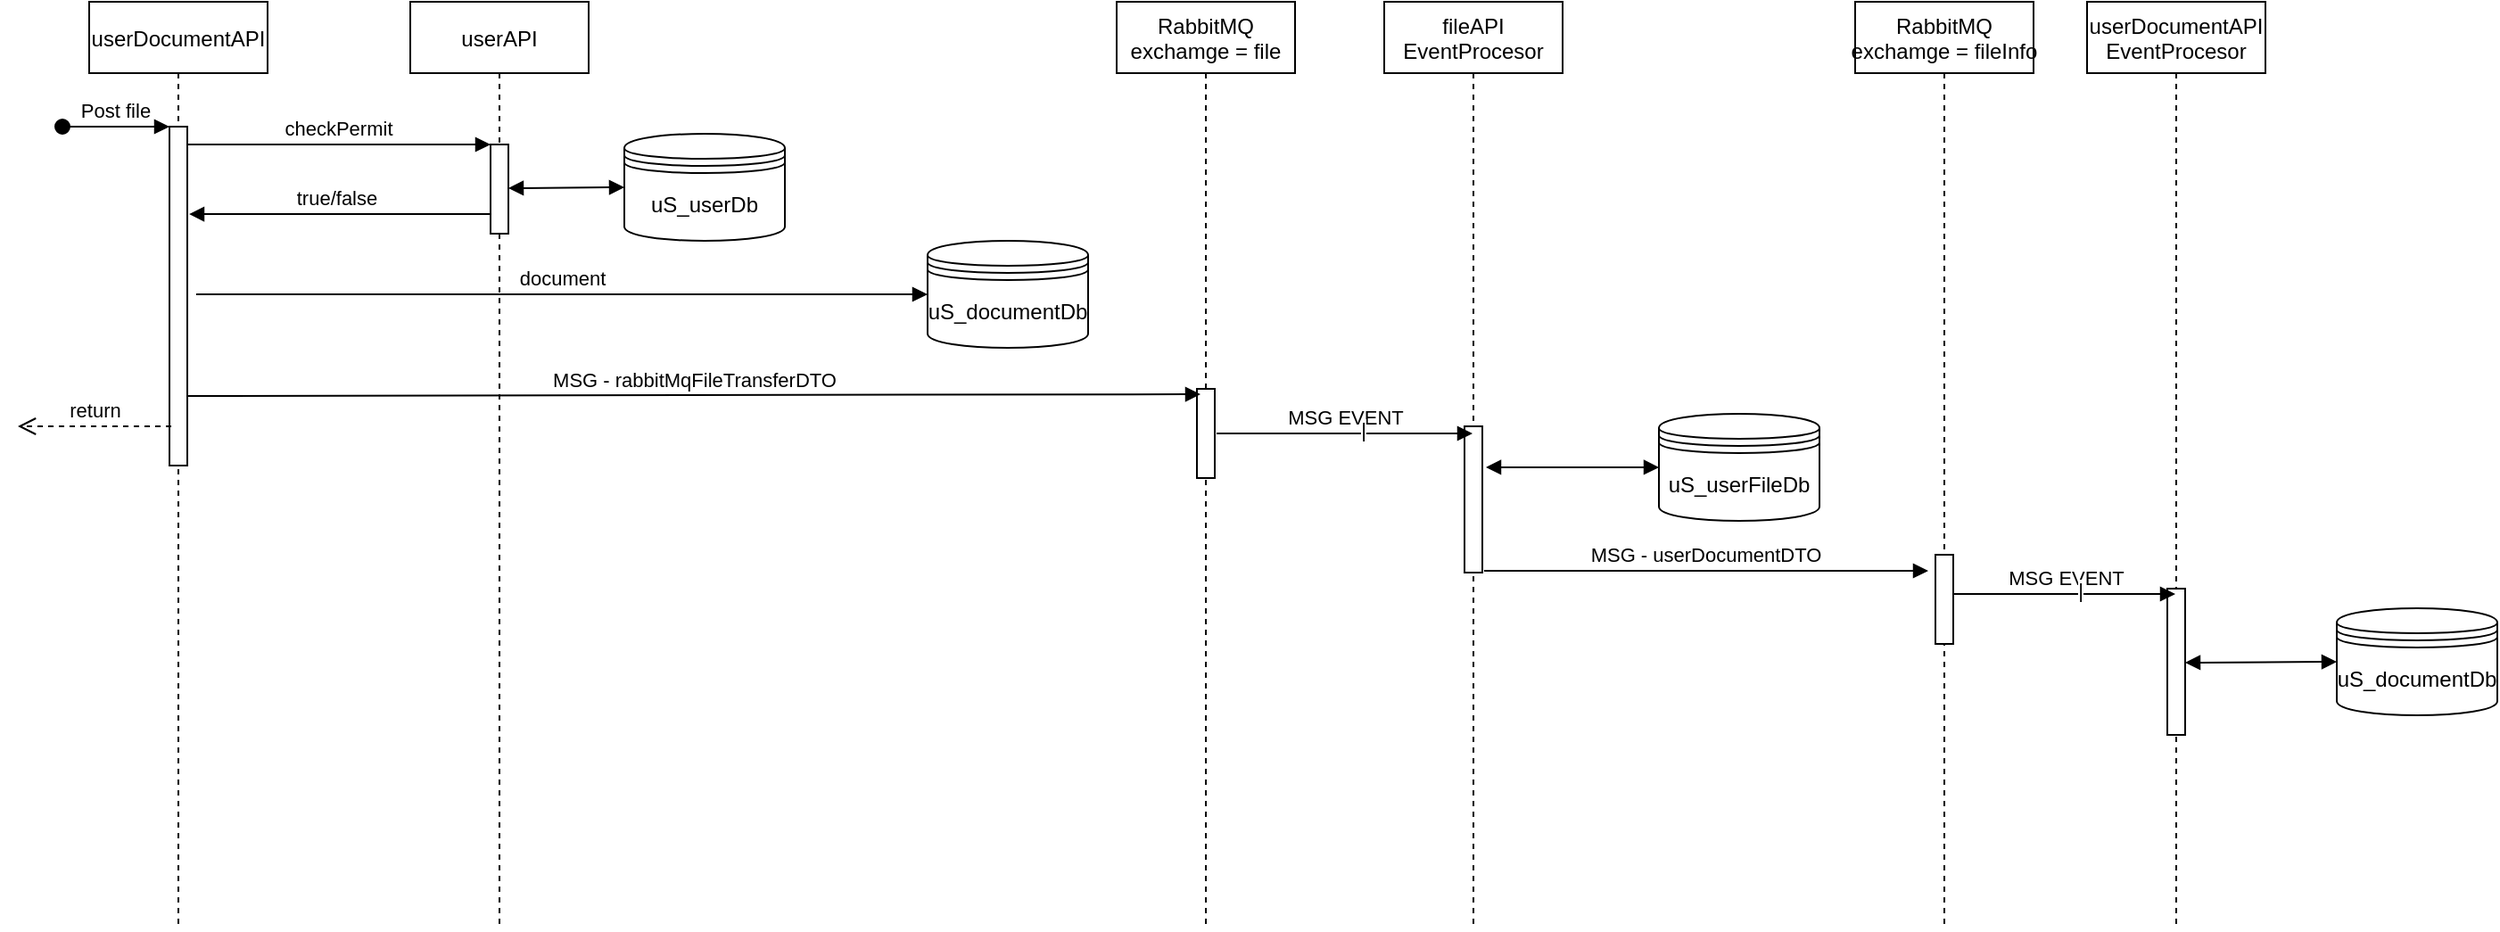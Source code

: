 <mxfile version="20.3.0" type="device"><diagram id="kgpKYQtTHZ0yAKxKKP6v" name="Page-1"><mxGraphModel dx="1422" dy="875" grid="1" gridSize="10" guides="1" tooltips="1" connect="1" arrows="1" fold="1" page="1" pageScale="1" pageWidth="850" pageHeight="1100" math="0" shadow="0"><root><mxCell id="0"/><mxCell id="1" parent="0"/><mxCell id="3nuBFxr9cyL0pnOWT2aG-1" value="userDocumentAPI" style="shape=umlLifeline;perimeter=lifelinePerimeter;container=1;collapsible=0;recursiveResize=0;rounded=0;shadow=0;strokeWidth=1;" parent="1" vertex="1"><mxGeometry x="120" y="80" width="100" height="520" as="geometry"/></mxCell><mxCell id="3nuBFxr9cyL0pnOWT2aG-2" value="" style="points=[];perimeter=orthogonalPerimeter;rounded=0;shadow=0;strokeWidth=1;" parent="3nuBFxr9cyL0pnOWT2aG-1" vertex="1"><mxGeometry x="45" y="70" width="10" height="190" as="geometry"/></mxCell><mxCell id="3nuBFxr9cyL0pnOWT2aG-3" value="Post file" style="verticalAlign=bottom;startArrow=oval;endArrow=block;startSize=8;shadow=0;strokeWidth=1;" parent="3nuBFxr9cyL0pnOWT2aG-1" target="3nuBFxr9cyL0pnOWT2aG-2" edge="1"><mxGeometry relative="1" as="geometry"><mxPoint x="-15" y="70" as="sourcePoint"/></mxGeometry></mxCell><mxCell id="_0nwBIxoTh0kPPB1CvKU-12" value="return" style="html=1;verticalAlign=bottom;endArrow=open;dashed=1;endSize=8;rounded=0;exitX=0.1;exitY=0.884;exitDx=0;exitDy=0;exitPerimeter=0;" edge="1" parent="3nuBFxr9cyL0pnOWT2aG-1" source="3nuBFxr9cyL0pnOWT2aG-2"><mxGeometry relative="1" as="geometry"><mxPoint x="40" y="240" as="sourcePoint"/><mxPoint x="-40" y="238" as="targetPoint"/></mxGeometry></mxCell><mxCell id="3nuBFxr9cyL0pnOWT2aG-5" value="userAPI" style="shape=umlLifeline;perimeter=lifelinePerimeter;container=1;collapsible=0;recursiveResize=0;rounded=0;shadow=0;strokeWidth=1;" parent="1" vertex="1"><mxGeometry x="300" y="80" width="100" height="520" as="geometry"/></mxCell><mxCell id="3nuBFxr9cyL0pnOWT2aG-6" value="" style="points=[];perimeter=orthogonalPerimeter;rounded=0;shadow=0;strokeWidth=1;" parent="3nuBFxr9cyL0pnOWT2aG-5" vertex="1"><mxGeometry x="45" y="80" width="10" height="50" as="geometry"/></mxCell><mxCell id="_0nwBIxoTh0kPPB1CvKU-3" value="" style="endArrow=block;startArrow=block;endFill=1;startFill=1;html=1;rounded=0;entryX=0;entryY=0.5;entryDx=0;entryDy=0;" edge="1" parent="3nuBFxr9cyL0pnOWT2aG-5" target="_0nwBIxoTh0kPPB1CvKU-1"><mxGeometry width="160" relative="1" as="geometry"><mxPoint x="55" y="104.5" as="sourcePoint"/><mxPoint x="215" y="104.5" as="targetPoint"/></mxGeometry></mxCell><mxCell id="3nuBFxr9cyL0pnOWT2aG-8" value="checkPermit" style="verticalAlign=bottom;endArrow=block;entryX=0;entryY=0;shadow=0;strokeWidth=1;" parent="1" source="3nuBFxr9cyL0pnOWT2aG-2" target="3nuBFxr9cyL0pnOWT2aG-6" edge="1"><mxGeometry relative="1" as="geometry"><mxPoint x="275" y="160" as="sourcePoint"/></mxGeometry></mxCell><mxCell id="3nuBFxr9cyL0pnOWT2aG-9" value="true/false" style="verticalAlign=bottom;endArrow=block;shadow=0;strokeWidth=1;entryX=1.1;entryY=0.258;entryDx=0;entryDy=0;entryPerimeter=0;" parent="1" target="3nuBFxr9cyL0pnOWT2aG-2" edge="1"><mxGeometry x="0.015" relative="1" as="geometry"><mxPoint x="345" y="199" as="sourcePoint"/><mxPoint x="180" y="200" as="targetPoint"/><Array as="points"><mxPoint x="260" y="199"/></Array><mxPoint as="offset"/></mxGeometry></mxCell><mxCell id="_0nwBIxoTh0kPPB1CvKU-1" value="uS_userDb" style="shape=datastore;whiteSpace=wrap;html=1;" vertex="1" parent="1"><mxGeometry x="420" y="154" width="90" height="60" as="geometry"/></mxCell><mxCell id="_0nwBIxoTh0kPPB1CvKU-4" value="RabbitMQ&#10;exchamge = file" style="shape=umlLifeline;perimeter=lifelinePerimeter;container=1;collapsible=0;recursiveResize=0;rounded=0;shadow=0;strokeWidth=1;" vertex="1" parent="1"><mxGeometry x="696" y="80" width="100" height="520" as="geometry"/></mxCell><mxCell id="_0nwBIxoTh0kPPB1CvKU-5" value="" style="points=[];perimeter=orthogonalPerimeter;rounded=0;shadow=0;strokeWidth=1;" vertex="1" parent="_0nwBIxoTh0kPPB1CvKU-4"><mxGeometry x="45" y="217" width="10" height="50" as="geometry"/></mxCell><mxCell id="_0nwBIxoTh0kPPB1CvKU-7" value="MSG - rabbitMqFileTransferDTO" style="html=1;verticalAlign=bottom;endArrow=block;rounded=0;exitX=1;exitY=0.795;exitDx=0;exitDy=0;exitPerimeter=0;entryX=0.2;entryY=0.06;entryDx=0;entryDy=0;entryPerimeter=0;" edge="1" parent="1" source="3nuBFxr9cyL0pnOWT2aG-2" target="_0nwBIxoTh0kPPB1CvKU-5"><mxGeometry width="80" relative="1" as="geometry"><mxPoint x="175" y="238.97" as="sourcePoint"/><mxPoint x="290" y="241" as="targetPoint"/></mxGeometry></mxCell><mxCell id="_0nwBIxoTh0kPPB1CvKU-8" value="fileAPI&#10;EventProcesor" style="shape=umlLifeline;perimeter=lifelinePerimeter;container=1;collapsible=0;recursiveResize=0;rounded=0;shadow=0;strokeWidth=1;" vertex="1" parent="1"><mxGeometry x="846" y="80" width="100" height="520" as="geometry"/></mxCell><mxCell id="_0nwBIxoTh0kPPB1CvKU-9" value="" style="points=[];perimeter=orthogonalPerimeter;rounded=0;shadow=0;strokeWidth=1;" vertex="1" parent="_0nwBIxoTh0kPPB1CvKU-8"><mxGeometry x="45" y="238" width="10" height="82" as="geometry"/></mxCell><mxCell id="_0nwBIxoTh0kPPB1CvKU-10" value="uS_documentDb" style="shape=datastore;whiteSpace=wrap;html=1;" vertex="1" parent="1"><mxGeometry x="590" y="214" width="90" height="60" as="geometry"/></mxCell><mxCell id="_0nwBIxoTh0kPPB1CvKU-11" value="document" style="html=1;verticalAlign=bottom;endArrow=block;rounded=0;entryX=0;entryY=0.5;entryDx=0;entryDy=0;" edge="1" parent="1" target="_0nwBIxoTh0kPPB1CvKU-10"><mxGeometry width="80" relative="1" as="geometry"><mxPoint x="180" y="244" as="sourcePoint"/><mxPoint x="290" y="243.5" as="targetPoint"/></mxGeometry></mxCell><mxCell id="_0nwBIxoTh0kPPB1CvKU-13" value="MSG EVENT" style="html=1;verticalAlign=bottom;endArrow=block;rounded=0;exitX=1.1;exitY=0.5;exitDx=0;exitDy=0;exitPerimeter=0;" edge="1" parent="1" source="_0nwBIxoTh0kPPB1CvKU-5" target="_0nwBIxoTh0kPPB1CvKU-8"><mxGeometry width="80" relative="1" as="geometry"><mxPoint x="760" y="320" as="sourcePoint"/><mxPoint x="840" y="320" as="targetPoint"/></mxGeometry></mxCell><mxCell id="_0nwBIxoTh0kPPB1CvKU-14" value="|" style="edgeLabel;html=1;align=center;verticalAlign=middle;resizable=0;points=[];" vertex="1" connectable="0" parent="_0nwBIxoTh0kPPB1CvKU-13"><mxGeometry x="0.143" y="2" relative="1" as="geometry"><mxPoint as="offset"/></mxGeometry></mxCell><mxCell id="_0nwBIxoTh0kPPB1CvKU-15" value="uS_userFileDb" style="shape=datastore;whiteSpace=wrap;html=1;" vertex="1" parent="1"><mxGeometry x="1000" y="311" width="90" height="60" as="geometry"/></mxCell><mxCell id="_0nwBIxoTh0kPPB1CvKU-16" value="" style="endArrow=block;startArrow=block;endFill=1;startFill=1;html=1;rounded=0;entryX=0;entryY=0.5;entryDx=0;entryDy=0;exitX=1.2;exitY=0.28;exitDx=0;exitDy=0;exitPerimeter=0;" edge="1" parent="1" source="_0nwBIxoTh0kPPB1CvKU-9" target="_0nwBIxoTh0kPPB1CvKU-15"><mxGeometry width="160" relative="1" as="geometry"><mxPoint x="910" y="340" as="sourcePoint"/><mxPoint x="975" y="339.5" as="targetPoint"/></mxGeometry></mxCell><mxCell id="_0nwBIxoTh0kPPB1CvKU-17" value="RabbitMQ&#10;exchamge = fileInfo" style="shape=umlLifeline;perimeter=lifelinePerimeter;container=1;collapsible=0;recursiveResize=0;rounded=0;shadow=0;strokeWidth=1;" vertex="1" parent="1"><mxGeometry x="1110" y="80" width="100" height="520" as="geometry"/></mxCell><mxCell id="_0nwBIxoTh0kPPB1CvKU-18" value="" style="points=[];perimeter=orthogonalPerimeter;rounded=0;shadow=0;strokeWidth=1;" vertex="1" parent="_0nwBIxoTh0kPPB1CvKU-17"><mxGeometry x="45" y="310" width="10" height="50" as="geometry"/></mxCell><mxCell id="_0nwBIxoTh0kPPB1CvKU-19" value="MSG -&amp;nbsp;userDocumentDTO" style="html=1;verticalAlign=bottom;endArrow=block;rounded=0;entryX=-0.4;entryY=0.18;entryDx=0;entryDy=0;entryPerimeter=0;exitX=1.1;exitY=0.988;exitDx=0;exitDy=0;exitPerimeter=0;" edge="1" parent="1" source="_0nwBIxoTh0kPPB1CvKU-9" target="_0nwBIxoTh0kPPB1CvKU-18"><mxGeometry width="80" relative="1" as="geometry"><mxPoint x="910" y="400" as="sourcePoint"/><mxPoint x="990" y="400" as="targetPoint"/></mxGeometry></mxCell><mxCell id="_0nwBIxoTh0kPPB1CvKU-20" value="userDocumentAPI&#10;EventProcesor" style="shape=umlLifeline;perimeter=lifelinePerimeter;container=1;collapsible=0;recursiveResize=0;rounded=0;shadow=0;strokeWidth=1;" vertex="1" parent="1"><mxGeometry x="1240" y="80" width="100" height="520" as="geometry"/></mxCell><mxCell id="_0nwBIxoTh0kPPB1CvKU-21" value="" style="points=[];perimeter=orthogonalPerimeter;rounded=0;shadow=0;strokeWidth=1;" vertex="1" parent="_0nwBIxoTh0kPPB1CvKU-20"><mxGeometry x="45" y="329" width="10" height="82" as="geometry"/></mxCell><mxCell id="_0nwBIxoTh0kPPB1CvKU-25" value="" style="endArrow=block;startArrow=block;endFill=1;startFill=1;html=1;rounded=0;entryX=0;entryY=0.5;entryDx=0;entryDy=0;" edge="1" parent="_0nwBIxoTh0kPPB1CvKU-20" target="_0nwBIxoTh0kPPB1CvKU-24"><mxGeometry width="160" relative="1" as="geometry"><mxPoint x="55" y="370.5" as="sourcePoint"/><mxPoint x="120" y="370" as="targetPoint"/></mxGeometry></mxCell><mxCell id="_0nwBIxoTh0kPPB1CvKU-22" value="MSG EVENT" style="html=1;verticalAlign=bottom;endArrow=block;rounded=0;exitX=1;exitY=0.44;exitDx=0;exitDy=0;exitPerimeter=0;" edge="1" parent="1" source="_0nwBIxoTh0kPPB1CvKU-18" target="_0nwBIxoTh0kPPB1CvKU-20"><mxGeometry width="80" relative="1" as="geometry"><mxPoint x="1170" y="410" as="sourcePoint"/><mxPoint x="1313.5" y="410" as="targetPoint"/></mxGeometry></mxCell><mxCell id="_0nwBIxoTh0kPPB1CvKU-23" value="|" style="edgeLabel;html=1;align=center;verticalAlign=middle;resizable=0;points=[];" vertex="1" connectable="0" parent="_0nwBIxoTh0kPPB1CvKU-22"><mxGeometry x="0.143" y="2" relative="1" as="geometry"><mxPoint as="offset"/></mxGeometry></mxCell><mxCell id="_0nwBIxoTh0kPPB1CvKU-24" value="uS_documentDb" style="shape=datastore;whiteSpace=wrap;html=1;" vertex="1" parent="1"><mxGeometry x="1380" y="420" width="90" height="60" as="geometry"/></mxCell></root></mxGraphModel></diagram></mxfile>